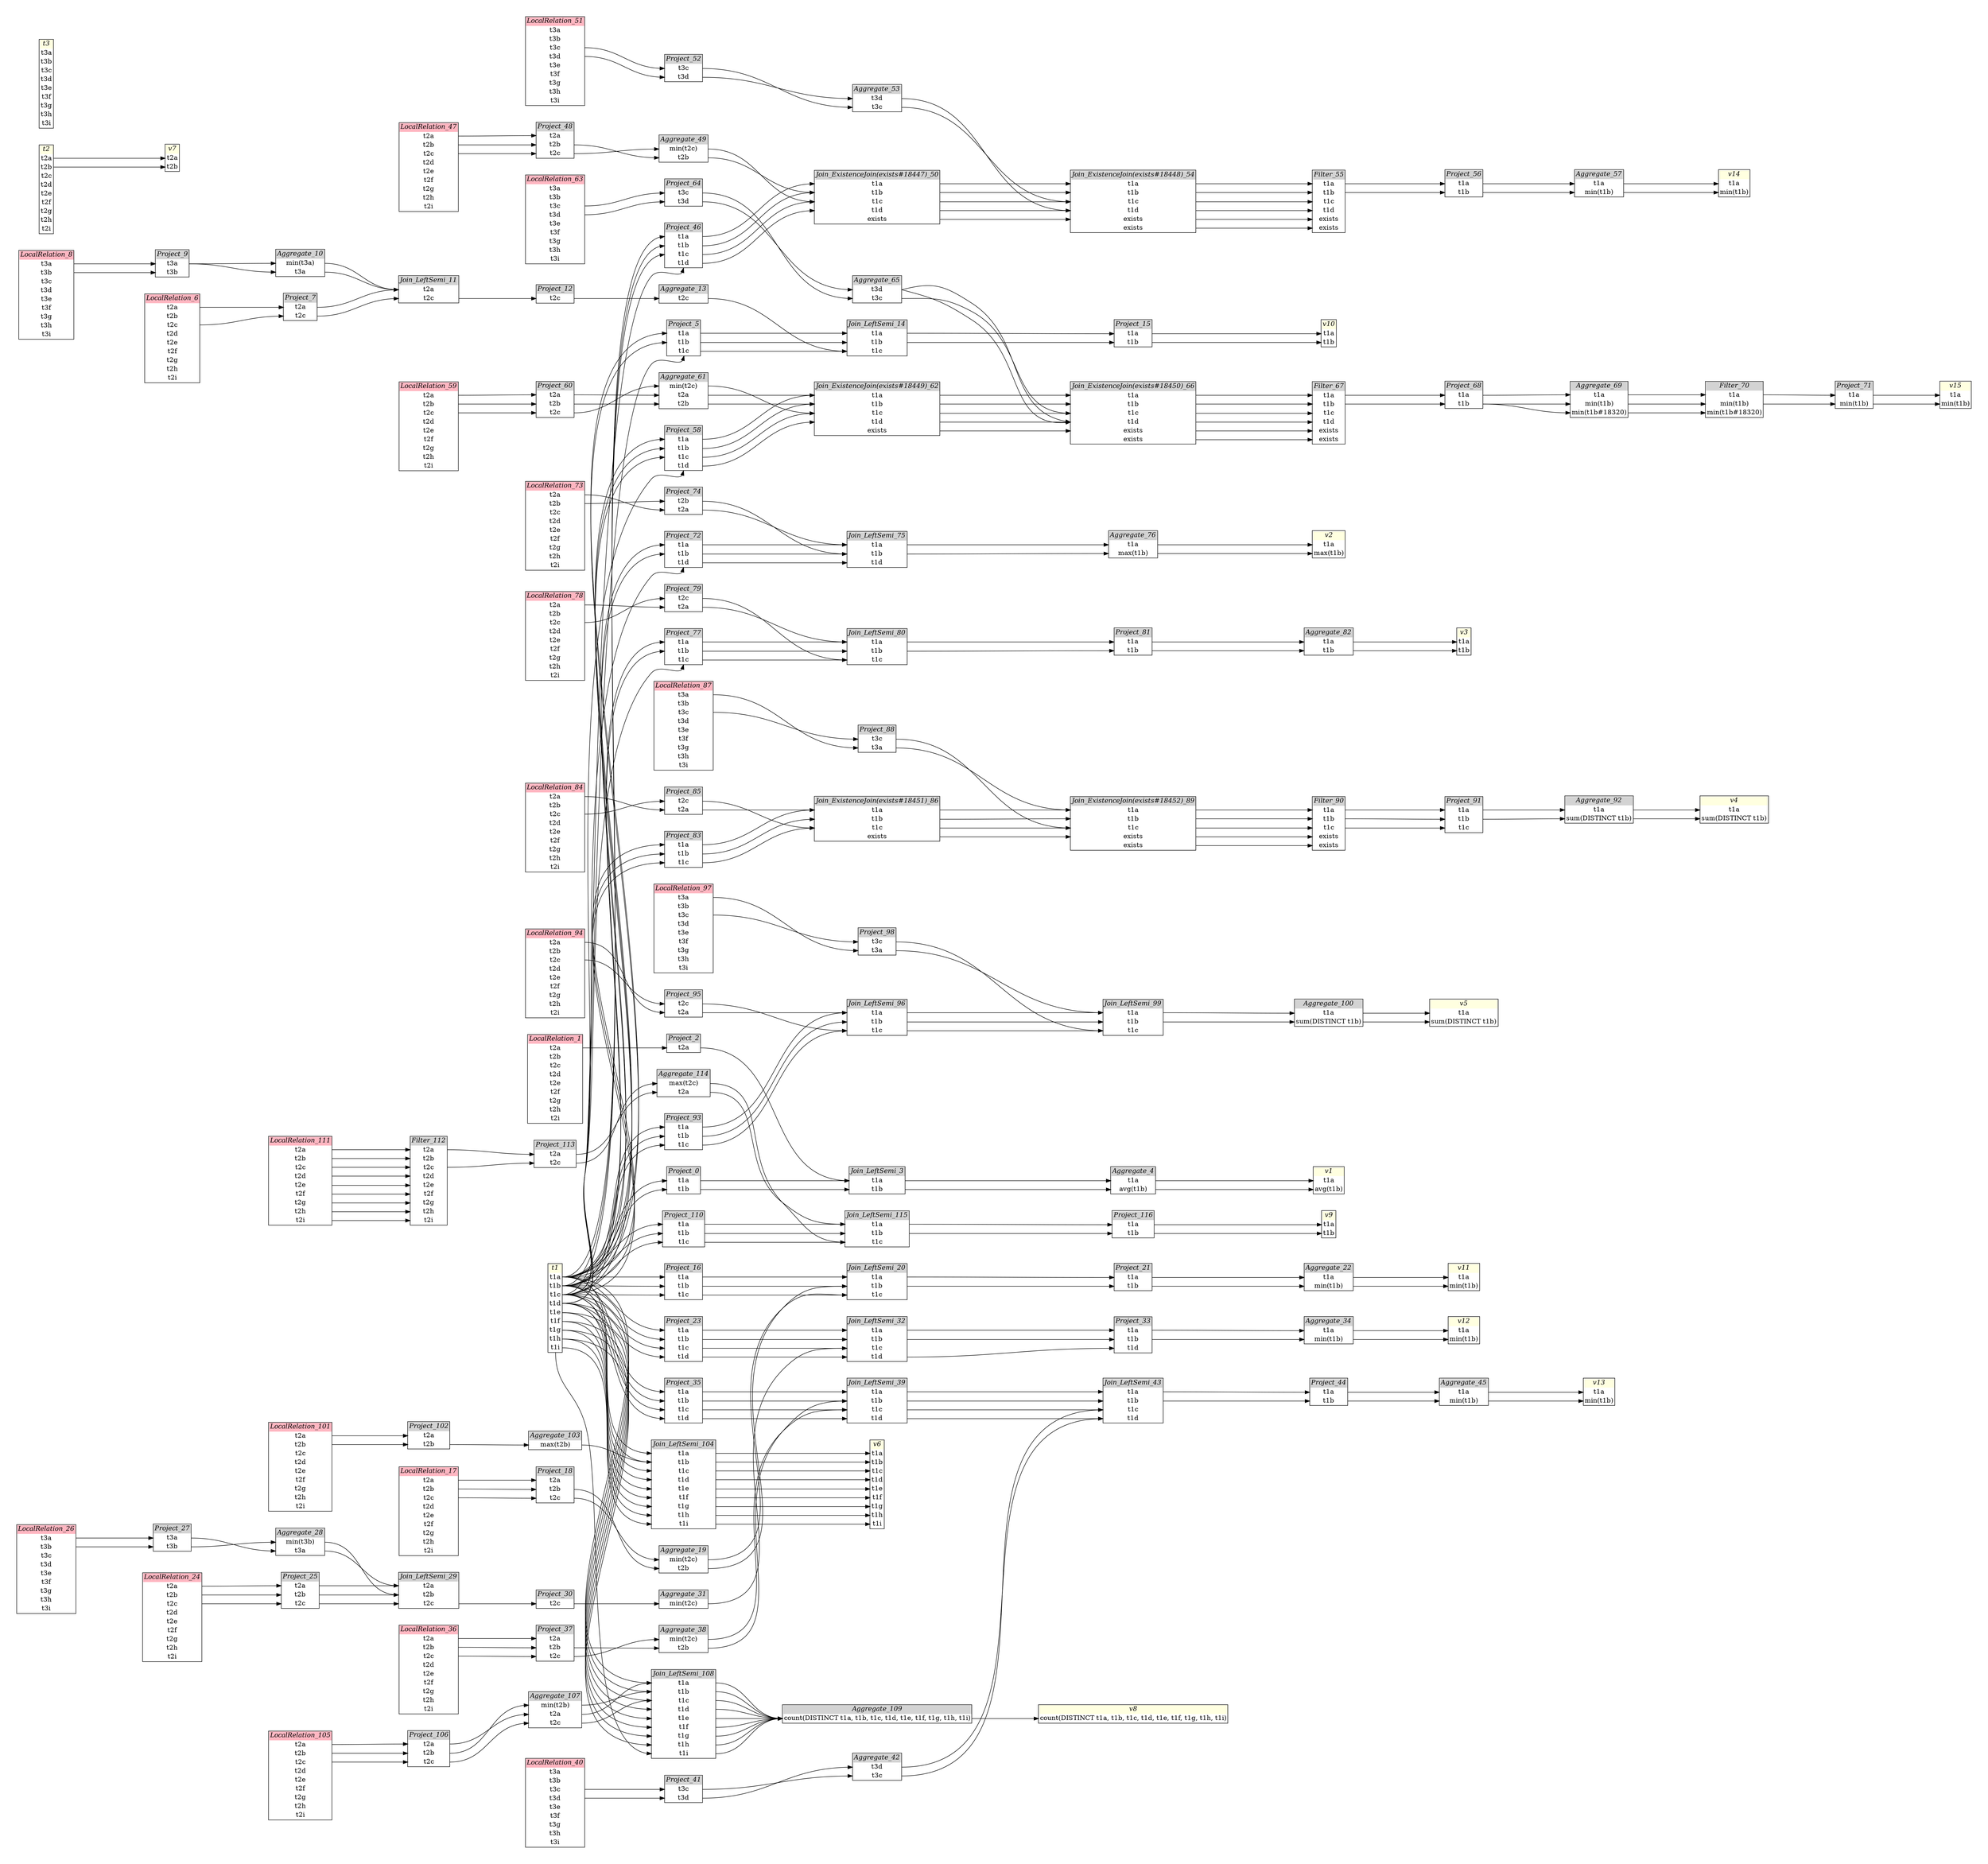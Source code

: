 // Automatically generated by SQLFlowTestSuite


digraph {
  graph [pad="0.5", nodesep="0.5", ranksep="2", fontname="Helvetica"];
  node [shape=plain]
  rankdir=LR;

  
"Aggregate_10" [label=<
<table border="1" cellborder="0" cellspacing="0">
  <tr><td bgcolor="lightgray" port="nodeName"><i>Aggregate_10</i></td></tr>
  <tr><td port="0">min(t3a)</td></tr>
<tr><td port="1">t3a</td></tr>
</table>>];
     

"Aggregate_100" [label=<
<table border="1" cellborder="0" cellspacing="0">
  <tr><td bgcolor="lightgray" port="nodeName"><i>Aggregate_100</i></td></tr>
  <tr><td port="0">t1a</td></tr>
<tr><td port="1">sum(DISTINCT t1b)</td></tr>
</table>>];
     

"Aggregate_103" [label=<
<table border="1" cellborder="0" cellspacing="0">
  <tr><td bgcolor="lightgray" port="nodeName"><i>Aggregate_103</i></td></tr>
  <tr><td port="0">max(t2b)</td></tr>
</table>>];
     

"Aggregate_107" [label=<
<table border="1" cellborder="0" cellspacing="0">
  <tr><td bgcolor="lightgray" port="nodeName"><i>Aggregate_107</i></td></tr>
  <tr><td port="0">min(t2b)</td></tr>
<tr><td port="1">t2a</td></tr>
<tr><td port="2">t2c</td></tr>
</table>>];
     

"Aggregate_109" [label=<
<table border="1" cellborder="0" cellspacing="0">
  <tr><td bgcolor="lightgray" port="nodeName"><i>Aggregate_109</i></td></tr>
  <tr><td port="0">count(DISTINCT t1a, t1b, t1c, t1d, t1e, t1f, t1g, t1h, t1i)</td></tr>
</table>>];
     

"Aggregate_114" [label=<
<table border="1" cellborder="0" cellspacing="0">
  <tr><td bgcolor="lightgray" port="nodeName"><i>Aggregate_114</i></td></tr>
  <tr><td port="0">max(t2c)</td></tr>
<tr><td port="1">t2a</td></tr>
</table>>];
     

"Aggregate_13" [label=<
<table border="1" cellborder="0" cellspacing="0">
  <tr><td bgcolor="lightgray" port="nodeName"><i>Aggregate_13</i></td></tr>
  <tr><td port="0">t2c</td></tr>
</table>>];
     

"Aggregate_19" [label=<
<table border="1" cellborder="0" cellspacing="0">
  <tr><td bgcolor="lightgray" port="nodeName"><i>Aggregate_19</i></td></tr>
  <tr><td port="0">min(t2c)</td></tr>
<tr><td port="1">t2b</td></tr>
</table>>];
     

"Aggregate_22" [label=<
<table border="1" cellborder="0" cellspacing="0">
  <tr><td bgcolor="lightgray" port="nodeName"><i>Aggregate_22</i></td></tr>
  <tr><td port="0">t1a</td></tr>
<tr><td port="1">min(t1b)</td></tr>
</table>>];
     

"Aggregate_28" [label=<
<table border="1" cellborder="0" cellspacing="0">
  <tr><td bgcolor="lightgray" port="nodeName"><i>Aggregate_28</i></td></tr>
  <tr><td port="0">min(t3b)</td></tr>
<tr><td port="1">t3a</td></tr>
</table>>];
     

"Aggregate_31" [label=<
<table border="1" cellborder="0" cellspacing="0">
  <tr><td bgcolor="lightgray" port="nodeName"><i>Aggregate_31</i></td></tr>
  <tr><td port="0">min(t2c)</td></tr>
</table>>];
     

"Aggregate_34" [label=<
<table border="1" cellborder="0" cellspacing="0">
  <tr><td bgcolor="lightgray" port="nodeName"><i>Aggregate_34</i></td></tr>
  <tr><td port="0">t1a</td></tr>
<tr><td port="1">min(t1b)</td></tr>
</table>>];
     

"Aggregate_38" [label=<
<table border="1" cellborder="0" cellspacing="0">
  <tr><td bgcolor="lightgray" port="nodeName"><i>Aggregate_38</i></td></tr>
  <tr><td port="0">min(t2c)</td></tr>
<tr><td port="1">t2b</td></tr>
</table>>];
     

"Aggregate_4" [label=<
<table border="1" cellborder="0" cellspacing="0">
  <tr><td bgcolor="lightgray" port="nodeName"><i>Aggregate_4</i></td></tr>
  <tr><td port="0">t1a</td></tr>
<tr><td port="1">avg(t1b)</td></tr>
</table>>];
     

"Aggregate_42" [label=<
<table border="1" cellborder="0" cellspacing="0">
  <tr><td bgcolor="lightgray" port="nodeName"><i>Aggregate_42</i></td></tr>
  <tr><td port="0">t3d</td></tr>
<tr><td port="1">t3c</td></tr>
</table>>];
     

"Aggregate_45" [label=<
<table border="1" cellborder="0" cellspacing="0">
  <tr><td bgcolor="lightgray" port="nodeName"><i>Aggregate_45</i></td></tr>
  <tr><td port="0">t1a</td></tr>
<tr><td port="1">min(t1b)</td></tr>
</table>>];
     

"Aggregate_49" [label=<
<table border="1" cellborder="0" cellspacing="0">
  <tr><td bgcolor="lightgray" port="nodeName"><i>Aggregate_49</i></td></tr>
  <tr><td port="0">min(t2c)</td></tr>
<tr><td port="1">t2b</td></tr>
</table>>];
     

"Aggregate_53" [label=<
<table border="1" cellborder="0" cellspacing="0">
  <tr><td bgcolor="lightgray" port="nodeName"><i>Aggregate_53</i></td></tr>
  <tr><td port="0">t3d</td></tr>
<tr><td port="1">t3c</td></tr>
</table>>];
     

"Aggregate_57" [label=<
<table border="1" cellborder="0" cellspacing="0">
  <tr><td bgcolor="lightgray" port="nodeName"><i>Aggregate_57</i></td></tr>
  <tr><td port="0">t1a</td></tr>
<tr><td port="1">min(t1b)</td></tr>
</table>>];
     

"Aggregate_61" [label=<
<table border="1" cellborder="0" cellspacing="0">
  <tr><td bgcolor="lightgray" port="nodeName"><i>Aggregate_61</i></td></tr>
  <tr><td port="0">min(t2c)</td></tr>
<tr><td port="1">t2a</td></tr>
<tr><td port="2">t2b</td></tr>
</table>>];
     

"Aggregate_65" [label=<
<table border="1" cellborder="0" cellspacing="0">
  <tr><td bgcolor="lightgray" port="nodeName"><i>Aggregate_65</i></td></tr>
  <tr><td port="0">t3d</td></tr>
<tr><td port="1">t3c</td></tr>
</table>>];
     

"Aggregate_69" [label=<
<table border="1" cellborder="0" cellspacing="0">
  <tr><td bgcolor="lightgray" port="nodeName"><i>Aggregate_69</i></td></tr>
  <tr><td port="0">t1a</td></tr>
<tr><td port="1">min(t1b)</td></tr>
<tr><td port="2">min(t1b#18320)</td></tr>
</table>>];
     

"Aggregate_76" [label=<
<table border="1" cellborder="0" cellspacing="0">
  <tr><td bgcolor="lightgray" port="nodeName"><i>Aggregate_76</i></td></tr>
  <tr><td port="0">t1a</td></tr>
<tr><td port="1">max(t1b)</td></tr>
</table>>];
     

"Aggregate_82" [label=<
<table border="1" cellborder="0" cellspacing="0">
  <tr><td bgcolor="lightgray" port="nodeName"><i>Aggregate_82</i></td></tr>
  <tr><td port="0">t1a</td></tr>
<tr><td port="1">t1b</td></tr>
</table>>];
     

"Aggregate_92" [label=<
<table border="1" cellborder="0" cellspacing="0">
  <tr><td bgcolor="lightgray" port="nodeName"><i>Aggregate_92</i></td></tr>
  <tr><td port="0">t1a</td></tr>
<tr><td port="1">sum(DISTINCT t1b)</td></tr>
</table>>];
     

"Filter_112" [label=<
<table border="1" cellborder="0" cellspacing="0">
  <tr><td bgcolor="lightgray" port="nodeName"><i>Filter_112</i></td></tr>
  <tr><td port="0">t2a</td></tr>
<tr><td port="1">t2b</td></tr>
<tr><td port="2">t2c</td></tr>
<tr><td port="3">t2d</td></tr>
<tr><td port="4">t2e</td></tr>
<tr><td port="5">t2f</td></tr>
<tr><td port="6">t2g</td></tr>
<tr><td port="7">t2h</td></tr>
<tr><td port="8">t2i</td></tr>
</table>>];
     

"Filter_55" [label=<
<table border="1" cellborder="0" cellspacing="0">
  <tr><td bgcolor="lightgray" port="nodeName"><i>Filter_55</i></td></tr>
  <tr><td port="0">t1a</td></tr>
<tr><td port="1">t1b</td></tr>
<tr><td port="2">t1c</td></tr>
<tr><td port="3">t1d</td></tr>
<tr><td port="4">exists</td></tr>
<tr><td port="5">exists</td></tr>
</table>>];
     

"Filter_67" [label=<
<table border="1" cellborder="0" cellspacing="0">
  <tr><td bgcolor="lightgray" port="nodeName"><i>Filter_67</i></td></tr>
  <tr><td port="0">t1a</td></tr>
<tr><td port="1">t1b</td></tr>
<tr><td port="2">t1c</td></tr>
<tr><td port="3">t1d</td></tr>
<tr><td port="4">exists</td></tr>
<tr><td port="5">exists</td></tr>
</table>>];
     

"Filter_70" [label=<
<table border="1" cellborder="0" cellspacing="0">
  <tr><td bgcolor="lightgray" port="nodeName"><i>Filter_70</i></td></tr>
  <tr><td port="0">t1a</td></tr>
<tr><td port="1">min(t1b)</td></tr>
<tr><td port="2">min(t1b#18320)</td></tr>
</table>>];
     

"Filter_90" [label=<
<table border="1" cellborder="0" cellspacing="0">
  <tr><td bgcolor="lightgray" port="nodeName"><i>Filter_90</i></td></tr>
  <tr><td port="0">t1a</td></tr>
<tr><td port="1">t1b</td></tr>
<tr><td port="2">t1c</td></tr>
<tr><td port="3">exists</td></tr>
<tr><td port="4">exists</td></tr>
</table>>];
     

"Join_ExistenceJoin(exists#18447)_50" [label=<
<table border="1" cellborder="0" cellspacing="0">
  <tr><td bgcolor="lightgray" port="nodeName"><i>Join_ExistenceJoin(exists#18447)_50</i></td></tr>
  <tr><td port="0">t1a</td></tr>
<tr><td port="1">t1b</td></tr>
<tr><td port="2">t1c</td></tr>
<tr><td port="3">t1d</td></tr>
<tr><td port="4">exists</td></tr>
</table>>];
     

"Join_ExistenceJoin(exists#18448)_54" [label=<
<table border="1" cellborder="0" cellspacing="0">
  <tr><td bgcolor="lightgray" port="nodeName"><i>Join_ExistenceJoin(exists#18448)_54</i></td></tr>
  <tr><td port="0">t1a</td></tr>
<tr><td port="1">t1b</td></tr>
<tr><td port="2">t1c</td></tr>
<tr><td port="3">t1d</td></tr>
<tr><td port="4">exists</td></tr>
<tr><td port="5">exists</td></tr>
</table>>];
     

"Join_ExistenceJoin(exists#18449)_62" [label=<
<table border="1" cellborder="0" cellspacing="0">
  <tr><td bgcolor="lightgray" port="nodeName"><i>Join_ExistenceJoin(exists#18449)_62</i></td></tr>
  <tr><td port="0">t1a</td></tr>
<tr><td port="1">t1b</td></tr>
<tr><td port="2">t1c</td></tr>
<tr><td port="3">t1d</td></tr>
<tr><td port="4">exists</td></tr>
</table>>];
     

"Join_ExistenceJoin(exists#18450)_66" [label=<
<table border="1" cellborder="0" cellspacing="0">
  <tr><td bgcolor="lightgray" port="nodeName"><i>Join_ExistenceJoin(exists#18450)_66</i></td></tr>
  <tr><td port="0">t1a</td></tr>
<tr><td port="1">t1b</td></tr>
<tr><td port="2">t1c</td></tr>
<tr><td port="3">t1d</td></tr>
<tr><td port="4">exists</td></tr>
<tr><td port="5">exists</td></tr>
</table>>];
     

"Join_ExistenceJoin(exists#18451)_86" [label=<
<table border="1" cellborder="0" cellspacing="0">
  <tr><td bgcolor="lightgray" port="nodeName"><i>Join_ExistenceJoin(exists#18451)_86</i></td></tr>
  <tr><td port="0">t1a</td></tr>
<tr><td port="1">t1b</td></tr>
<tr><td port="2">t1c</td></tr>
<tr><td port="3">exists</td></tr>
</table>>];
     

"Join_ExistenceJoin(exists#18452)_89" [label=<
<table border="1" cellborder="0" cellspacing="0">
  <tr><td bgcolor="lightgray" port="nodeName"><i>Join_ExistenceJoin(exists#18452)_89</i></td></tr>
  <tr><td port="0">t1a</td></tr>
<tr><td port="1">t1b</td></tr>
<tr><td port="2">t1c</td></tr>
<tr><td port="3">exists</td></tr>
<tr><td port="4">exists</td></tr>
</table>>];
     

"Join_LeftSemi_104" [label=<
<table border="1" cellborder="0" cellspacing="0">
  <tr><td bgcolor="lightgray" port="nodeName"><i>Join_LeftSemi_104</i></td></tr>
  <tr><td port="0">t1a</td></tr>
<tr><td port="1">t1b</td></tr>
<tr><td port="2">t1c</td></tr>
<tr><td port="3">t1d</td></tr>
<tr><td port="4">t1e</td></tr>
<tr><td port="5">t1f</td></tr>
<tr><td port="6">t1g</td></tr>
<tr><td port="7">t1h</td></tr>
<tr><td port="8">t1i</td></tr>
</table>>];
     

"Join_LeftSemi_108" [label=<
<table border="1" cellborder="0" cellspacing="0">
  <tr><td bgcolor="lightgray" port="nodeName"><i>Join_LeftSemi_108</i></td></tr>
  <tr><td port="0">t1a</td></tr>
<tr><td port="1">t1b</td></tr>
<tr><td port="2">t1c</td></tr>
<tr><td port="3">t1d</td></tr>
<tr><td port="4">t1e</td></tr>
<tr><td port="5">t1f</td></tr>
<tr><td port="6">t1g</td></tr>
<tr><td port="7">t1h</td></tr>
<tr><td port="8">t1i</td></tr>
</table>>];
     

"Join_LeftSemi_11" [label=<
<table border="1" cellborder="0" cellspacing="0">
  <tr><td bgcolor="lightgray" port="nodeName"><i>Join_LeftSemi_11</i></td></tr>
  <tr><td port="0">t2a</td></tr>
<tr><td port="1">t2c</td></tr>
</table>>];
     

"Join_LeftSemi_115" [label=<
<table border="1" cellborder="0" cellspacing="0">
  <tr><td bgcolor="lightgray" port="nodeName"><i>Join_LeftSemi_115</i></td></tr>
  <tr><td port="0">t1a</td></tr>
<tr><td port="1">t1b</td></tr>
<tr><td port="2">t1c</td></tr>
</table>>];
     

"Join_LeftSemi_14" [label=<
<table border="1" cellborder="0" cellspacing="0">
  <tr><td bgcolor="lightgray" port="nodeName"><i>Join_LeftSemi_14</i></td></tr>
  <tr><td port="0">t1a</td></tr>
<tr><td port="1">t1b</td></tr>
<tr><td port="2">t1c</td></tr>
</table>>];
     

"Join_LeftSemi_20" [label=<
<table border="1" cellborder="0" cellspacing="0">
  <tr><td bgcolor="lightgray" port="nodeName"><i>Join_LeftSemi_20</i></td></tr>
  <tr><td port="0">t1a</td></tr>
<tr><td port="1">t1b</td></tr>
<tr><td port="2">t1c</td></tr>
</table>>];
     

"Join_LeftSemi_29" [label=<
<table border="1" cellborder="0" cellspacing="0">
  <tr><td bgcolor="lightgray" port="nodeName"><i>Join_LeftSemi_29</i></td></tr>
  <tr><td port="0">t2a</td></tr>
<tr><td port="1">t2b</td></tr>
<tr><td port="2">t2c</td></tr>
</table>>];
     

"Join_LeftSemi_3" [label=<
<table border="1" cellborder="0" cellspacing="0">
  <tr><td bgcolor="lightgray" port="nodeName"><i>Join_LeftSemi_3</i></td></tr>
  <tr><td port="0">t1a</td></tr>
<tr><td port="1">t1b</td></tr>
</table>>];
     

"Join_LeftSemi_32" [label=<
<table border="1" cellborder="0" cellspacing="0">
  <tr><td bgcolor="lightgray" port="nodeName"><i>Join_LeftSemi_32</i></td></tr>
  <tr><td port="0">t1a</td></tr>
<tr><td port="1">t1b</td></tr>
<tr><td port="2">t1c</td></tr>
<tr><td port="3">t1d</td></tr>
</table>>];
     

"Join_LeftSemi_39" [label=<
<table border="1" cellborder="0" cellspacing="0">
  <tr><td bgcolor="lightgray" port="nodeName"><i>Join_LeftSemi_39</i></td></tr>
  <tr><td port="0">t1a</td></tr>
<tr><td port="1">t1b</td></tr>
<tr><td port="2">t1c</td></tr>
<tr><td port="3">t1d</td></tr>
</table>>];
     

"Join_LeftSemi_43" [label=<
<table border="1" cellborder="0" cellspacing="0">
  <tr><td bgcolor="lightgray" port="nodeName"><i>Join_LeftSemi_43</i></td></tr>
  <tr><td port="0">t1a</td></tr>
<tr><td port="1">t1b</td></tr>
<tr><td port="2">t1c</td></tr>
<tr><td port="3">t1d</td></tr>
</table>>];
     

"Join_LeftSemi_75" [label=<
<table border="1" cellborder="0" cellspacing="0">
  <tr><td bgcolor="lightgray" port="nodeName"><i>Join_LeftSemi_75</i></td></tr>
  <tr><td port="0">t1a</td></tr>
<tr><td port="1">t1b</td></tr>
<tr><td port="2">t1d</td></tr>
</table>>];
     

"Join_LeftSemi_80" [label=<
<table border="1" cellborder="0" cellspacing="0">
  <tr><td bgcolor="lightgray" port="nodeName"><i>Join_LeftSemi_80</i></td></tr>
  <tr><td port="0">t1a</td></tr>
<tr><td port="1">t1b</td></tr>
<tr><td port="2">t1c</td></tr>
</table>>];
     

"Join_LeftSemi_96" [label=<
<table border="1" cellborder="0" cellspacing="0">
  <tr><td bgcolor="lightgray" port="nodeName"><i>Join_LeftSemi_96</i></td></tr>
  <tr><td port="0">t1a</td></tr>
<tr><td port="1">t1b</td></tr>
<tr><td port="2">t1c</td></tr>
</table>>];
     

"Join_LeftSemi_99" [label=<
<table border="1" cellborder="0" cellspacing="0">
  <tr><td bgcolor="lightgray" port="nodeName"><i>Join_LeftSemi_99</i></td></tr>
  <tr><td port="0">t1a</td></tr>
<tr><td port="1">t1b</td></tr>
<tr><td port="2">t1c</td></tr>
</table>>];
     

"LocalRelation_1" [label=<
<table border="1" cellborder="0" cellspacing="0">
  <tr><td bgcolor="lightpink" port="nodeName"><i>LocalRelation_1</i></td></tr>
  <tr><td port="0">t2a</td></tr>
<tr><td port="1">t2b</td></tr>
<tr><td port="2">t2c</td></tr>
<tr><td port="3">t2d</td></tr>
<tr><td port="4">t2e</td></tr>
<tr><td port="5">t2f</td></tr>
<tr><td port="6">t2g</td></tr>
<tr><td port="7">t2h</td></tr>
<tr><td port="8">t2i</td></tr>
</table>>];
     

"LocalRelation_101" [label=<
<table border="1" cellborder="0" cellspacing="0">
  <tr><td bgcolor="lightpink" port="nodeName"><i>LocalRelation_101</i></td></tr>
  <tr><td port="0">t2a</td></tr>
<tr><td port="1">t2b</td></tr>
<tr><td port="2">t2c</td></tr>
<tr><td port="3">t2d</td></tr>
<tr><td port="4">t2e</td></tr>
<tr><td port="5">t2f</td></tr>
<tr><td port="6">t2g</td></tr>
<tr><td port="7">t2h</td></tr>
<tr><td port="8">t2i</td></tr>
</table>>];
     

"LocalRelation_105" [label=<
<table border="1" cellborder="0" cellspacing="0">
  <tr><td bgcolor="lightpink" port="nodeName"><i>LocalRelation_105</i></td></tr>
  <tr><td port="0">t2a</td></tr>
<tr><td port="1">t2b</td></tr>
<tr><td port="2">t2c</td></tr>
<tr><td port="3">t2d</td></tr>
<tr><td port="4">t2e</td></tr>
<tr><td port="5">t2f</td></tr>
<tr><td port="6">t2g</td></tr>
<tr><td port="7">t2h</td></tr>
<tr><td port="8">t2i</td></tr>
</table>>];
     

"LocalRelation_111" [label=<
<table border="1" cellborder="0" cellspacing="0">
  <tr><td bgcolor="lightpink" port="nodeName"><i>LocalRelation_111</i></td></tr>
  <tr><td port="0">t2a</td></tr>
<tr><td port="1">t2b</td></tr>
<tr><td port="2">t2c</td></tr>
<tr><td port="3">t2d</td></tr>
<tr><td port="4">t2e</td></tr>
<tr><td port="5">t2f</td></tr>
<tr><td port="6">t2g</td></tr>
<tr><td port="7">t2h</td></tr>
<tr><td port="8">t2i</td></tr>
</table>>];
     

"LocalRelation_17" [label=<
<table border="1" cellborder="0" cellspacing="0">
  <tr><td bgcolor="lightpink" port="nodeName"><i>LocalRelation_17</i></td></tr>
  <tr><td port="0">t2a</td></tr>
<tr><td port="1">t2b</td></tr>
<tr><td port="2">t2c</td></tr>
<tr><td port="3">t2d</td></tr>
<tr><td port="4">t2e</td></tr>
<tr><td port="5">t2f</td></tr>
<tr><td port="6">t2g</td></tr>
<tr><td port="7">t2h</td></tr>
<tr><td port="8">t2i</td></tr>
</table>>];
     

"LocalRelation_24" [label=<
<table border="1" cellborder="0" cellspacing="0">
  <tr><td bgcolor="lightpink" port="nodeName"><i>LocalRelation_24</i></td></tr>
  <tr><td port="0">t2a</td></tr>
<tr><td port="1">t2b</td></tr>
<tr><td port="2">t2c</td></tr>
<tr><td port="3">t2d</td></tr>
<tr><td port="4">t2e</td></tr>
<tr><td port="5">t2f</td></tr>
<tr><td port="6">t2g</td></tr>
<tr><td port="7">t2h</td></tr>
<tr><td port="8">t2i</td></tr>
</table>>];
     

"LocalRelation_26" [label=<
<table border="1" cellborder="0" cellspacing="0">
  <tr><td bgcolor="lightpink" port="nodeName"><i>LocalRelation_26</i></td></tr>
  <tr><td port="0">t3a</td></tr>
<tr><td port="1">t3b</td></tr>
<tr><td port="2">t3c</td></tr>
<tr><td port="3">t3d</td></tr>
<tr><td port="4">t3e</td></tr>
<tr><td port="5">t3f</td></tr>
<tr><td port="6">t3g</td></tr>
<tr><td port="7">t3h</td></tr>
<tr><td port="8">t3i</td></tr>
</table>>];
     

"LocalRelation_36" [label=<
<table border="1" cellborder="0" cellspacing="0">
  <tr><td bgcolor="lightpink" port="nodeName"><i>LocalRelation_36</i></td></tr>
  <tr><td port="0">t2a</td></tr>
<tr><td port="1">t2b</td></tr>
<tr><td port="2">t2c</td></tr>
<tr><td port="3">t2d</td></tr>
<tr><td port="4">t2e</td></tr>
<tr><td port="5">t2f</td></tr>
<tr><td port="6">t2g</td></tr>
<tr><td port="7">t2h</td></tr>
<tr><td port="8">t2i</td></tr>
</table>>];
     

"LocalRelation_40" [label=<
<table border="1" cellborder="0" cellspacing="0">
  <tr><td bgcolor="lightpink" port="nodeName"><i>LocalRelation_40</i></td></tr>
  <tr><td port="0">t3a</td></tr>
<tr><td port="1">t3b</td></tr>
<tr><td port="2">t3c</td></tr>
<tr><td port="3">t3d</td></tr>
<tr><td port="4">t3e</td></tr>
<tr><td port="5">t3f</td></tr>
<tr><td port="6">t3g</td></tr>
<tr><td port="7">t3h</td></tr>
<tr><td port="8">t3i</td></tr>
</table>>];
     

"LocalRelation_47" [label=<
<table border="1" cellborder="0" cellspacing="0">
  <tr><td bgcolor="lightpink" port="nodeName"><i>LocalRelation_47</i></td></tr>
  <tr><td port="0">t2a</td></tr>
<tr><td port="1">t2b</td></tr>
<tr><td port="2">t2c</td></tr>
<tr><td port="3">t2d</td></tr>
<tr><td port="4">t2e</td></tr>
<tr><td port="5">t2f</td></tr>
<tr><td port="6">t2g</td></tr>
<tr><td port="7">t2h</td></tr>
<tr><td port="8">t2i</td></tr>
</table>>];
     

"LocalRelation_51" [label=<
<table border="1" cellborder="0" cellspacing="0">
  <tr><td bgcolor="lightpink" port="nodeName"><i>LocalRelation_51</i></td></tr>
  <tr><td port="0">t3a</td></tr>
<tr><td port="1">t3b</td></tr>
<tr><td port="2">t3c</td></tr>
<tr><td port="3">t3d</td></tr>
<tr><td port="4">t3e</td></tr>
<tr><td port="5">t3f</td></tr>
<tr><td port="6">t3g</td></tr>
<tr><td port="7">t3h</td></tr>
<tr><td port="8">t3i</td></tr>
</table>>];
     

"LocalRelation_59" [label=<
<table border="1" cellborder="0" cellspacing="0">
  <tr><td bgcolor="lightpink" port="nodeName"><i>LocalRelation_59</i></td></tr>
  <tr><td port="0">t2a</td></tr>
<tr><td port="1">t2b</td></tr>
<tr><td port="2">t2c</td></tr>
<tr><td port="3">t2d</td></tr>
<tr><td port="4">t2e</td></tr>
<tr><td port="5">t2f</td></tr>
<tr><td port="6">t2g</td></tr>
<tr><td port="7">t2h</td></tr>
<tr><td port="8">t2i</td></tr>
</table>>];
     

"LocalRelation_6" [label=<
<table border="1" cellborder="0" cellspacing="0">
  <tr><td bgcolor="lightpink" port="nodeName"><i>LocalRelation_6</i></td></tr>
  <tr><td port="0">t2a</td></tr>
<tr><td port="1">t2b</td></tr>
<tr><td port="2">t2c</td></tr>
<tr><td port="3">t2d</td></tr>
<tr><td port="4">t2e</td></tr>
<tr><td port="5">t2f</td></tr>
<tr><td port="6">t2g</td></tr>
<tr><td port="7">t2h</td></tr>
<tr><td port="8">t2i</td></tr>
</table>>];
     

"LocalRelation_63" [label=<
<table border="1" cellborder="0" cellspacing="0">
  <tr><td bgcolor="lightpink" port="nodeName"><i>LocalRelation_63</i></td></tr>
  <tr><td port="0">t3a</td></tr>
<tr><td port="1">t3b</td></tr>
<tr><td port="2">t3c</td></tr>
<tr><td port="3">t3d</td></tr>
<tr><td port="4">t3e</td></tr>
<tr><td port="5">t3f</td></tr>
<tr><td port="6">t3g</td></tr>
<tr><td port="7">t3h</td></tr>
<tr><td port="8">t3i</td></tr>
</table>>];
     

"LocalRelation_73" [label=<
<table border="1" cellborder="0" cellspacing="0">
  <tr><td bgcolor="lightpink" port="nodeName"><i>LocalRelation_73</i></td></tr>
  <tr><td port="0">t2a</td></tr>
<tr><td port="1">t2b</td></tr>
<tr><td port="2">t2c</td></tr>
<tr><td port="3">t2d</td></tr>
<tr><td port="4">t2e</td></tr>
<tr><td port="5">t2f</td></tr>
<tr><td port="6">t2g</td></tr>
<tr><td port="7">t2h</td></tr>
<tr><td port="8">t2i</td></tr>
</table>>];
     

"LocalRelation_78" [label=<
<table border="1" cellborder="0" cellspacing="0">
  <tr><td bgcolor="lightpink" port="nodeName"><i>LocalRelation_78</i></td></tr>
  <tr><td port="0">t2a</td></tr>
<tr><td port="1">t2b</td></tr>
<tr><td port="2">t2c</td></tr>
<tr><td port="3">t2d</td></tr>
<tr><td port="4">t2e</td></tr>
<tr><td port="5">t2f</td></tr>
<tr><td port="6">t2g</td></tr>
<tr><td port="7">t2h</td></tr>
<tr><td port="8">t2i</td></tr>
</table>>];
     

"LocalRelation_8" [label=<
<table border="1" cellborder="0" cellspacing="0">
  <tr><td bgcolor="lightpink" port="nodeName"><i>LocalRelation_8</i></td></tr>
  <tr><td port="0">t3a</td></tr>
<tr><td port="1">t3b</td></tr>
<tr><td port="2">t3c</td></tr>
<tr><td port="3">t3d</td></tr>
<tr><td port="4">t3e</td></tr>
<tr><td port="5">t3f</td></tr>
<tr><td port="6">t3g</td></tr>
<tr><td port="7">t3h</td></tr>
<tr><td port="8">t3i</td></tr>
</table>>];
     

"LocalRelation_84" [label=<
<table border="1" cellborder="0" cellspacing="0">
  <tr><td bgcolor="lightpink" port="nodeName"><i>LocalRelation_84</i></td></tr>
  <tr><td port="0">t2a</td></tr>
<tr><td port="1">t2b</td></tr>
<tr><td port="2">t2c</td></tr>
<tr><td port="3">t2d</td></tr>
<tr><td port="4">t2e</td></tr>
<tr><td port="5">t2f</td></tr>
<tr><td port="6">t2g</td></tr>
<tr><td port="7">t2h</td></tr>
<tr><td port="8">t2i</td></tr>
</table>>];
     

"LocalRelation_87" [label=<
<table border="1" cellborder="0" cellspacing="0">
  <tr><td bgcolor="lightpink" port="nodeName"><i>LocalRelation_87</i></td></tr>
  <tr><td port="0">t3a</td></tr>
<tr><td port="1">t3b</td></tr>
<tr><td port="2">t3c</td></tr>
<tr><td port="3">t3d</td></tr>
<tr><td port="4">t3e</td></tr>
<tr><td port="5">t3f</td></tr>
<tr><td port="6">t3g</td></tr>
<tr><td port="7">t3h</td></tr>
<tr><td port="8">t3i</td></tr>
</table>>];
     

"LocalRelation_94" [label=<
<table border="1" cellborder="0" cellspacing="0">
  <tr><td bgcolor="lightpink" port="nodeName"><i>LocalRelation_94</i></td></tr>
  <tr><td port="0">t2a</td></tr>
<tr><td port="1">t2b</td></tr>
<tr><td port="2">t2c</td></tr>
<tr><td port="3">t2d</td></tr>
<tr><td port="4">t2e</td></tr>
<tr><td port="5">t2f</td></tr>
<tr><td port="6">t2g</td></tr>
<tr><td port="7">t2h</td></tr>
<tr><td port="8">t2i</td></tr>
</table>>];
     

"LocalRelation_97" [label=<
<table border="1" cellborder="0" cellspacing="0">
  <tr><td bgcolor="lightpink" port="nodeName"><i>LocalRelation_97</i></td></tr>
  <tr><td port="0">t3a</td></tr>
<tr><td port="1">t3b</td></tr>
<tr><td port="2">t3c</td></tr>
<tr><td port="3">t3d</td></tr>
<tr><td port="4">t3e</td></tr>
<tr><td port="5">t3f</td></tr>
<tr><td port="6">t3g</td></tr>
<tr><td port="7">t3h</td></tr>
<tr><td port="8">t3i</td></tr>
</table>>];
     

"Project_0" [label=<
<table border="1" cellborder="0" cellspacing="0">
  <tr><td bgcolor="lightgray" port="nodeName"><i>Project_0</i></td></tr>
  <tr><td port="0">t1a</td></tr>
<tr><td port="1">t1b</td></tr>
</table>>];
     

"Project_102" [label=<
<table border="1" cellborder="0" cellspacing="0">
  <tr><td bgcolor="lightgray" port="nodeName"><i>Project_102</i></td></tr>
  <tr><td port="0">t2a</td></tr>
<tr><td port="1">t2b</td></tr>
</table>>];
     

"Project_106" [label=<
<table border="1" cellborder="0" cellspacing="0">
  <tr><td bgcolor="lightgray" port="nodeName"><i>Project_106</i></td></tr>
  <tr><td port="0">t2a</td></tr>
<tr><td port="1">t2b</td></tr>
<tr><td port="2">t2c</td></tr>
</table>>];
     

"Project_110" [label=<
<table border="1" cellborder="0" cellspacing="0">
  <tr><td bgcolor="lightgray" port="nodeName"><i>Project_110</i></td></tr>
  <tr><td port="0">t1a</td></tr>
<tr><td port="1">t1b</td></tr>
<tr><td port="2">t1c</td></tr>
</table>>];
     

"Project_113" [label=<
<table border="1" cellborder="0" cellspacing="0">
  <tr><td bgcolor="lightgray" port="nodeName"><i>Project_113</i></td></tr>
  <tr><td port="0">t2a</td></tr>
<tr><td port="1">t2c</td></tr>
</table>>];
     

"Project_116" [label=<
<table border="1" cellborder="0" cellspacing="0">
  <tr><td bgcolor="lightgray" port="nodeName"><i>Project_116</i></td></tr>
  <tr><td port="0">t1a</td></tr>
<tr><td port="1">t1b</td></tr>
</table>>];
     

"Project_12" [label=<
<table border="1" cellborder="0" cellspacing="0">
  <tr><td bgcolor="lightgray" port="nodeName"><i>Project_12</i></td></tr>
  <tr><td port="0">t2c</td></tr>
</table>>];
     

"Project_15" [label=<
<table border="1" cellborder="0" cellspacing="0">
  <tr><td bgcolor="lightgray" port="nodeName"><i>Project_15</i></td></tr>
  <tr><td port="0">t1a</td></tr>
<tr><td port="1">t1b</td></tr>
</table>>];
     

"Project_16" [label=<
<table border="1" cellborder="0" cellspacing="0">
  <tr><td bgcolor="lightgray" port="nodeName"><i>Project_16</i></td></tr>
  <tr><td port="0">t1a</td></tr>
<tr><td port="1">t1b</td></tr>
<tr><td port="2">t1c</td></tr>
</table>>];
     

"Project_18" [label=<
<table border="1" cellborder="0" cellspacing="0">
  <tr><td bgcolor="lightgray" port="nodeName"><i>Project_18</i></td></tr>
  <tr><td port="0">t2a</td></tr>
<tr><td port="1">t2b</td></tr>
<tr><td port="2">t2c</td></tr>
</table>>];
     

"Project_2" [label=<
<table border="1" cellborder="0" cellspacing="0">
  <tr><td bgcolor="lightgray" port="nodeName"><i>Project_2</i></td></tr>
  <tr><td port="0">t2a</td></tr>
</table>>];
     

"Project_21" [label=<
<table border="1" cellborder="0" cellspacing="0">
  <tr><td bgcolor="lightgray" port="nodeName"><i>Project_21</i></td></tr>
  <tr><td port="0">t1a</td></tr>
<tr><td port="1">t1b</td></tr>
</table>>];
     

"Project_23" [label=<
<table border="1" cellborder="0" cellspacing="0">
  <tr><td bgcolor="lightgray" port="nodeName"><i>Project_23</i></td></tr>
  <tr><td port="0">t1a</td></tr>
<tr><td port="1">t1b</td></tr>
<tr><td port="2">t1c</td></tr>
<tr><td port="3">t1d</td></tr>
</table>>];
     

"Project_25" [label=<
<table border="1" cellborder="0" cellspacing="0">
  <tr><td bgcolor="lightgray" port="nodeName"><i>Project_25</i></td></tr>
  <tr><td port="0">t2a</td></tr>
<tr><td port="1">t2b</td></tr>
<tr><td port="2">t2c</td></tr>
</table>>];
     

"Project_27" [label=<
<table border="1" cellborder="0" cellspacing="0">
  <tr><td bgcolor="lightgray" port="nodeName"><i>Project_27</i></td></tr>
  <tr><td port="0">t3a</td></tr>
<tr><td port="1">t3b</td></tr>
</table>>];
     

"Project_30" [label=<
<table border="1" cellborder="0" cellspacing="0">
  <tr><td bgcolor="lightgray" port="nodeName"><i>Project_30</i></td></tr>
  <tr><td port="0">t2c</td></tr>
</table>>];
     

"Project_33" [label=<
<table border="1" cellborder="0" cellspacing="0">
  <tr><td bgcolor="lightgray" port="nodeName"><i>Project_33</i></td></tr>
  <tr><td port="0">t1a</td></tr>
<tr><td port="1">t1b</td></tr>
<tr><td port="2">t1d</td></tr>
</table>>];
     

"Project_35" [label=<
<table border="1" cellborder="0" cellspacing="0">
  <tr><td bgcolor="lightgray" port="nodeName"><i>Project_35</i></td></tr>
  <tr><td port="0">t1a</td></tr>
<tr><td port="1">t1b</td></tr>
<tr><td port="2">t1c</td></tr>
<tr><td port="3">t1d</td></tr>
</table>>];
     

"Project_37" [label=<
<table border="1" cellborder="0" cellspacing="0">
  <tr><td bgcolor="lightgray" port="nodeName"><i>Project_37</i></td></tr>
  <tr><td port="0">t2a</td></tr>
<tr><td port="1">t2b</td></tr>
<tr><td port="2">t2c</td></tr>
</table>>];
     

"Project_41" [label=<
<table border="1" cellborder="0" cellspacing="0">
  <tr><td bgcolor="lightgray" port="nodeName"><i>Project_41</i></td></tr>
  <tr><td port="0">t3c</td></tr>
<tr><td port="1">t3d</td></tr>
</table>>];
     

"Project_44" [label=<
<table border="1" cellborder="0" cellspacing="0">
  <tr><td bgcolor="lightgray" port="nodeName"><i>Project_44</i></td></tr>
  <tr><td port="0">t1a</td></tr>
<tr><td port="1">t1b</td></tr>
</table>>];
     

"Project_46" [label=<
<table border="1" cellborder="0" cellspacing="0">
  <tr><td bgcolor="lightgray" port="nodeName"><i>Project_46</i></td></tr>
  <tr><td port="0">t1a</td></tr>
<tr><td port="1">t1b</td></tr>
<tr><td port="2">t1c</td></tr>
<tr><td port="3">t1d</td></tr>
</table>>];
     

"Project_48" [label=<
<table border="1" cellborder="0" cellspacing="0">
  <tr><td bgcolor="lightgray" port="nodeName"><i>Project_48</i></td></tr>
  <tr><td port="0">t2a</td></tr>
<tr><td port="1">t2b</td></tr>
<tr><td port="2">t2c</td></tr>
</table>>];
     

"Project_5" [label=<
<table border="1" cellborder="0" cellspacing="0">
  <tr><td bgcolor="lightgray" port="nodeName"><i>Project_5</i></td></tr>
  <tr><td port="0">t1a</td></tr>
<tr><td port="1">t1b</td></tr>
<tr><td port="2">t1c</td></tr>
</table>>];
     

"Project_52" [label=<
<table border="1" cellborder="0" cellspacing="0">
  <tr><td bgcolor="lightgray" port="nodeName"><i>Project_52</i></td></tr>
  <tr><td port="0">t3c</td></tr>
<tr><td port="1">t3d</td></tr>
</table>>];
     

"Project_56" [label=<
<table border="1" cellborder="0" cellspacing="0">
  <tr><td bgcolor="lightgray" port="nodeName"><i>Project_56</i></td></tr>
  <tr><td port="0">t1a</td></tr>
<tr><td port="1">t1b</td></tr>
</table>>];
     

"Project_58" [label=<
<table border="1" cellborder="0" cellspacing="0">
  <tr><td bgcolor="lightgray" port="nodeName"><i>Project_58</i></td></tr>
  <tr><td port="0">t1a</td></tr>
<tr><td port="1">t1b</td></tr>
<tr><td port="2">t1c</td></tr>
<tr><td port="3">t1d</td></tr>
</table>>];
     

"Project_60" [label=<
<table border="1" cellborder="0" cellspacing="0">
  <tr><td bgcolor="lightgray" port="nodeName"><i>Project_60</i></td></tr>
  <tr><td port="0">t2a</td></tr>
<tr><td port="1">t2b</td></tr>
<tr><td port="2">t2c</td></tr>
</table>>];
     

"Project_64" [label=<
<table border="1" cellborder="0" cellspacing="0">
  <tr><td bgcolor="lightgray" port="nodeName"><i>Project_64</i></td></tr>
  <tr><td port="0">t3c</td></tr>
<tr><td port="1">t3d</td></tr>
</table>>];
     

"Project_68" [label=<
<table border="1" cellborder="0" cellspacing="0">
  <tr><td bgcolor="lightgray" port="nodeName"><i>Project_68</i></td></tr>
  <tr><td port="0">t1a</td></tr>
<tr><td port="1">t1b</td></tr>
</table>>];
     

"Project_7" [label=<
<table border="1" cellborder="0" cellspacing="0">
  <tr><td bgcolor="lightgray" port="nodeName"><i>Project_7</i></td></tr>
  <tr><td port="0">t2a</td></tr>
<tr><td port="1">t2c</td></tr>
</table>>];
     

"Project_71" [label=<
<table border="1" cellborder="0" cellspacing="0">
  <tr><td bgcolor="lightgray" port="nodeName"><i>Project_71</i></td></tr>
  <tr><td port="0">t1a</td></tr>
<tr><td port="1">min(t1b)</td></tr>
</table>>];
     

"Project_72" [label=<
<table border="1" cellborder="0" cellspacing="0">
  <tr><td bgcolor="lightgray" port="nodeName"><i>Project_72</i></td></tr>
  <tr><td port="0">t1a</td></tr>
<tr><td port="1">t1b</td></tr>
<tr><td port="2">t1d</td></tr>
</table>>];
     

"Project_74" [label=<
<table border="1" cellborder="0" cellspacing="0">
  <tr><td bgcolor="lightgray" port="nodeName"><i>Project_74</i></td></tr>
  <tr><td port="0">t2b</td></tr>
<tr><td port="1">t2a</td></tr>
</table>>];
     

"Project_77" [label=<
<table border="1" cellborder="0" cellspacing="0">
  <tr><td bgcolor="lightgray" port="nodeName"><i>Project_77</i></td></tr>
  <tr><td port="0">t1a</td></tr>
<tr><td port="1">t1b</td></tr>
<tr><td port="2">t1c</td></tr>
</table>>];
     

"Project_79" [label=<
<table border="1" cellborder="0" cellspacing="0">
  <tr><td bgcolor="lightgray" port="nodeName"><i>Project_79</i></td></tr>
  <tr><td port="0">t2c</td></tr>
<tr><td port="1">t2a</td></tr>
</table>>];
     

"Project_81" [label=<
<table border="1" cellborder="0" cellspacing="0">
  <tr><td bgcolor="lightgray" port="nodeName"><i>Project_81</i></td></tr>
  <tr><td port="0">t1a</td></tr>
<tr><td port="1">t1b</td></tr>
</table>>];
     

"Project_83" [label=<
<table border="1" cellborder="0" cellspacing="0">
  <tr><td bgcolor="lightgray" port="nodeName"><i>Project_83</i></td></tr>
  <tr><td port="0">t1a</td></tr>
<tr><td port="1">t1b</td></tr>
<tr><td port="2">t1c</td></tr>
</table>>];
     

"Project_85" [label=<
<table border="1" cellborder="0" cellspacing="0">
  <tr><td bgcolor="lightgray" port="nodeName"><i>Project_85</i></td></tr>
  <tr><td port="0">t2c</td></tr>
<tr><td port="1">t2a</td></tr>
</table>>];
     

"Project_88" [label=<
<table border="1" cellborder="0" cellspacing="0">
  <tr><td bgcolor="lightgray" port="nodeName"><i>Project_88</i></td></tr>
  <tr><td port="0">t3c</td></tr>
<tr><td port="1">t3a</td></tr>
</table>>];
     

"Project_9" [label=<
<table border="1" cellborder="0" cellspacing="0">
  <tr><td bgcolor="lightgray" port="nodeName"><i>Project_9</i></td></tr>
  <tr><td port="0">t3a</td></tr>
<tr><td port="1">t3b</td></tr>
</table>>];
     

"Project_91" [label=<
<table border="1" cellborder="0" cellspacing="0">
  <tr><td bgcolor="lightgray" port="nodeName"><i>Project_91</i></td></tr>
  <tr><td port="0">t1a</td></tr>
<tr><td port="1">t1b</td></tr>
<tr><td port="2">t1c</td></tr>
</table>>];
     

"Project_93" [label=<
<table border="1" cellborder="0" cellspacing="0">
  <tr><td bgcolor="lightgray" port="nodeName"><i>Project_93</i></td></tr>
  <tr><td port="0">t1a</td></tr>
<tr><td port="1">t1b</td></tr>
<tr><td port="2">t1c</td></tr>
</table>>];
     

"Project_95" [label=<
<table border="1" cellborder="0" cellspacing="0">
  <tr><td bgcolor="lightgray" port="nodeName"><i>Project_95</i></td></tr>
  <tr><td port="0">t2c</td></tr>
<tr><td port="1">t2a</td></tr>
</table>>];
     

"Project_98" [label=<
<table border="1" cellborder="0" cellspacing="0">
  <tr><td bgcolor="lightgray" port="nodeName"><i>Project_98</i></td></tr>
  <tr><td port="0">t3c</td></tr>
<tr><td port="1">t3a</td></tr>
</table>>];
     

"t1" [label=<
<table border="1" cellborder="0" cellspacing="0">
  <tr><td bgcolor="lightyellow" port="nodeName"><i>t1</i></td></tr>
  <tr><td port="0">t1a</td></tr>
<tr><td port="1">t1b</td></tr>
<tr><td port="2">t1c</td></tr>
<tr><td port="3">t1d</td></tr>
<tr><td port="4">t1e</td></tr>
<tr><td port="5">t1f</td></tr>
<tr><td port="6">t1g</td></tr>
<tr><td port="7">t1h</td></tr>
<tr><td port="8">t1i</td></tr>
</table>>];
     

"t2" [label=<
<table border="1" cellborder="0" cellspacing="0">
  <tr><td bgcolor="lightyellow" port="nodeName"><i>t2</i></td></tr>
  <tr><td port="0">t2a</td></tr>
<tr><td port="1">t2b</td></tr>
<tr><td port="2">t2c</td></tr>
<tr><td port="3">t2d</td></tr>
<tr><td port="4">t2e</td></tr>
<tr><td port="5">t2f</td></tr>
<tr><td port="6">t2g</td></tr>
<tr><td port="7">t2h</td></tr>
<tr><td port="8">t2i</td></tr>
</table>>];
     

"t3" [label=<
<table border="1" cellborder="0" cellspacing="0">
  <tr><td bgcolor="lightyellow" port="nodeName"><i>t3</i></td></tr>
  <tr><td port="0">t3a</td></tr>
<tr><td port="1">t3b</td></tr>
<tr><td port="2">t3c</td></tr>
<tr><td port="3">t3d</td></tr>
<tr><td port="4">t3e</td></tr>
<tr><td port="5">t3f</td></tr>
<tr><td port="6">t3g</td></tr>
<tr><td port="7">t3h</td></tr>
<tr><td port="8">t3i</td></tr>
</table>>];
     

"v1" [label=<
<table border="1" cellborder="0" cellspacing="0">
  <tr><td bgcolor="lightyellow" port="nodeName"><i>v1</i></td></tr>
  <tr><td port="0">t1a</td></tr>
<tr><td port="1">avg(t1b)</td></tr>
</table>>];
     

"v10" [label=<
<table border="1" cellborder="0" cellspacing="0">
  <tr><td bgcolor="lightyellow" port="nodeName"><i>v10</i></td></tr>
  <tr><td port="0">t1a</td></tr>
<tr><td port="1">t1b</td></tr>
</table>>];
     

"v11" [label=<
<table border="1" cellborder="0" cellspacing="0">
  <tr><td bgcolor="lightyellow" port="nodeName"><i>v11</i></td></tr>
  <tr><td port="0">t1a</td></tr>
<tr><td port="1">min(t1b)</td></tr>
</table>>];
     

"v12" [label=<
<table border="1" cellborder="0" cellspacing="0">
  <tr><td bgcolor="lightyellow" port="nodeName"><i>v12</i></td></tr>
  <tr><td port="0">t1a</td></tr>
<tr><td port="1">min(t1b)</td></tr>
</table>>];
     

"v13" [label=<
<table border="1" cellborder="0" cellspacing="0">
  <tr><td bgcolor="lightyellow" port="nodeName"><i>v13</i></td></tr>
  <tr><td port="0">t1a</td></tr>
<tr><td port="1">min(t1b)</td></tr>
</table>>];
     

"v14" [label=<
<table border="1" cellborder="0" cellspacing="0">
  <tr><td bgcolor="lightyellow" port="nodeName"><i>v14</i></td></tr>
  <tr><td port="0">t1a</td></tr>
<tr><td port="1">min(t1b)</td></tr>
</table>>];
     

"v15" [label=<
<table border="1" cellborder="0" cellspacing="0">
  <tr><td bgcolor="lightyellow" port="nodeName"><i>v15</i></td></tr>
  <tr><td port="0">t1a</td></tr>
<tr><td port="1">min(t1b)</td></tr>
</table>>];
     

"v2" [label=<
<table border="1" cellborder="0" cellspacing="0">
  <tr><td bgcolor="lightyellow" port="nodeName"><i>v2</i></td></tr>
  <tr><td port="0">t1a</td></tr>
<tr><td port="1">max(t1b)</td></tr>
</table>>];
     

"v3" [label=<
<table border="1" cellborder="0" cellspacing="0">
  <tr><td bgcolor="lightyellow" port="nodeName"><i>v3</i></td></tr>
  <tr><td port="0">t1a</td></tr>
<tr><td port="1">t1b</td></tr>
</table>>];
     

"v4" [label=<
<table border="1" cellborder="0" cellspacing="0">
  <tr><td bgcolor="lightyellow" port="nodeName"><i>v4</i></td></tr>
  <tr><td port="0">t1a</td></tr>
<tr><td port="1">sum(DISTINCT t1b)</td></tr>
</table>>];
     

"v5" [label=<
<table border="1" cellborder="0" cellspacing="0">
  <tr><td bgcolor="lightyellow" port="nodeName"><i>v5</i></td></tr>
  <tr><td port="0">t1a</td></tr>
<tr><td port="1">sum(DISTINCT t1b)</td></tr>
</table>>];
     

"v6" [label=<
<table border="1" cellborder="0" cellspacing="0">
  <tr><td bgcolor="lightyellow" port="nodeName"><i>v6</i></td></tr>
  <tr><td port="0">t1a</td></tr>
<tr><td port="1">t1b</td></tr>
<tr><td port="2">t1c</td></tr>
<tr><td port="3">t1d</td></tr>
<tr><td port="4">t1e</td></tr>
<tr><td port="5">t1f</td></tr>
<tr><td port="6">t1g</td></tr>
<tr><td port="7">t1h</td></tr>
<tr><td port="8">t1i</td></tr>
</table>>];
     

"v7" [label=<
<table border="1" cellborder="0" cellspacing="0">
  <tr><td bgcolor="lightyellow" port="nodeName"><i>v7</i></td></tr>
  <tr><td port="0">t2a</td></tr>
<tr><td port="1">t2b</td></tr>
</table>>];
     

"v8" [label=<
<table border="1" cellborder="0" cellspacing="0">
  <tr><td bgcolor="lightyellow" port="nodeName"><i>v8</i></td></tr>
  <tr><td port="0">count(DISTINCT t1a, t1b, t1c, t1d, t1e, t1f, t1g, t1h, t1i)</td></tr>
</table>>];
     

"v9" [label=<
<table border="1" cellborder="0" cellspacing="0">
  <tr><td bgcolor="lightyellow" port="nodeName"><i>v9</i></td></tr>
  <tr><td port="0">t1a</td></tr>
<tr><td port="1">t1b</td></tr>
</table>>];
     
  "Aggregate_10":0 -> "Join_LeftSemi_11":0;
"Aggregate_10":1 -> "Join_LeftSemi_11":0;
"Aggregate_100":0 -> "v5":0;
"Aggregate_100":1 -> "v5":1;
"Aggregate_103":0 -> "Join_LeftSemi_104":1;
"Aggregate_107":0 -> "Join_LeftSemi_108":1;
"Aggregate_107":1 -> "Join_LeftSemi_108":0;
"Aggregate_107":2 -> "Join_LeftSemi_108":2;
"Aggregate_109":0 -> "v8":0;
"Aggregate_114":0 -> "Join_LeftSemi_115":2;
"Aggregate_114":1 -> "Join_LeftSemi_115":0;
"Aggregate_13":0 -> "Join_LeftSemi_14":2;
"Aggregate_19":0 -> "Join_LeftSemi_20":2;
"Aggregate_19":1 -> "Join_LeftSemi_20":1;
"Aggregate_22":0 -> "v11":0;
"Aggregate_22":1 -> "v11":1;
"Aggregate_28":0 -> "Join_LeftSemi_29":1;
"Aggregate_28":1 -> "Join_LeftSemi_29":0;
"Aggregate_31":0 -> "Join_LeftSemi_32":2;
"Aggregate_34":0 -> "v12":0;
"Aggregate_34":1 -> "v12":1;
"Aggregate_38":0 -> "Join_LeftSemi_39":2;
"Aggregate_38":1 -> "Join_LeftSemi_39":1;
"Aggregate_4":0 -> "v1":0;
"Aggregate_4":1 -> "v1":1;
"Aggregate_42":0 -> "Join_LeftSemi_43":3;
"Aggregate_42":1 -> "Join_LeftSemi_43":2;
"Aggregate_45":0 -> "v13":0;
"Aggregate_45":1 -> "v13":1;
"Aggregate_49":0 -> "Join_ExistenceJoin(exists#18447)_50":2;
"Aggregate_49":1 -> "Join_ExistenceJoin(exists#18447)_50":1;
"Aggregate_53":0 -> "Join_ExistenceJoin(exists#18448)_54":3;
"Aggregate_53":1 -> "Join_ExistenceJoin(exists#18448)_54":2;
"Aggregate_57":0 -> "v14":0;
"Aggregate_57":1 -> "v14":1;
"Aggregate_61":0 -> "Join_ExistenceJoin(exists#18449)_62":2;
"Aggregate_61":1 -> "Join_ExistenceJoin(exists#18449)_62":0;
"Aggregate_61":2 -> "Join_ExistenceJoin(exists#18449)_62":1;
"Aggregate_65":0 -> "Join_ExistenceJoin(exists#18450)_66":3;
"Aggregate_65":0 -> "Join_ExistenceJoin(exists#18450)_66":3;
"Aggregate_65":1 -> "Join_ExistenceJoin(exists#18450)_66":2;
"Aggregate_69":0 -> "Filter_70":0;
"Aggregate_69":1 -> "Filter_70":1;
"Aggregate_69":2 -> "Filter_70":2;
"Aggregate_76":0 -> "v2":0;
"Aggregate_76":1 -> "v2":1;
"Aggregate_82":0 -> "v3":0;
"Aggregate_82":1 -> "v3":1;
"Aggregate_92":0 -> "v4":0;
"Aggregate_92":1 -> "v4":1;
"Filter_112":0 -> "Project_113":0;
"Filter_112":2 -> "Project_113":1;
"Filter_55":0 -> "Project_56":0;
"Filter_55":1 -> "Project_56":1;
"Filter_67":0 -> "Project_68":0;
"Filter_67":1 -> "Project_68":1;
"Filter_70":0 -> "Project_71":0;
"Filter_70":1 -> "Project_71":1;
"Filter_90":0 -> "Project_91":0;
"Filter_90":1 -> "Project_91":1;
"Filter_90":2 -> "Project_91":2;
"Join_ExistenceJoin(exists#18447)_50":0 -> "Join_ExistenceJoin(exists#18448)_54":0;
"Join_ExistenceJoin(exists#18447)_50":1 -> "Join_ExistenceJoin(exists#18448)_54":1;
"Join_ExistenceJoin(exists#18447)_50":2 -> "Join_ExistenceJoin(exists#18448)_54":2;
"Join_ExistenceJoin(exists#18447)_50":3 -> "Join_ExistenceJoin(exists#18448)_54":3;
"Join_ExistenceJoin(exists#18447)_50":4 -> "Join_ExistenceJoin(exists#18448)_54":4;
"Join_ExistenceJoin(exists#18448)_54":0 -> "Filter_55":0;
"Join_ExistenceJoin(exists#18448)_54":1 -> "Filter_55":1;
"Join_ExistenceJoin(exists#18448)_54":2 -> "Filter_55":2;
"Join_ExistenceJoin(exists#18448)_54":3 -> "Filter_55":3;
"Join_ExistenceJoin(exists#18448)_54":4 -> "Filter_55":4;
"Join_ExistenceJoin(exists#18448)_54":5 -> "Filter_55":5;
"Join_ExistenceJoin(exists#18449)_62":0 -> "Join_ExistenceJoin(exists#18450)_66":0;
"Join_ExistenceJoin(exists#18449)_62":1 -> "Join_ExistenceJoin(exists#18450)_66":1;
"Join_ExistenceJoin(exists#18449)_62":2 -> "Join_ExistenceJoin(exists#18450)_66":2;
"Join_ExistenceJoin(exists#18449)_62":3 -> "Join_ExistenceJoin(exists#18450)_66":3;
"Join_ExistenceJoin(exists#18449)_62":4 -> "Join_ExistenceJoin(exists#18450)_66":4;
"Join_ExistenceJoin(exists#18450)_66":0 -> "Filter_67":0;
"Join_ExistenceJoin(exists#18450)_66":1 -> "Filter_67":1;
"Join_ExistenceJoin(exists#18450)_66":2 -> "Filter_67":2;
"Join_ExistenceJoin(exists#18450)_66":3 -> "Filter_67":3;
"Join_ExistenceJoin(exists#18450)_66":4 -> "Filter_67":4;
"Join_ExistenceJoin(exists#18450)_66":5 -> "Filter_67":5;
"Join_ExistenceJoin(exists#18451)_86":0 -> "Join_ExistenceJoin(exists#18452)_89":0;
"Join_ExistenceJoin(exists#18451)_86":1 -> "Join_ExistenceJoin(exists#18452)_89":1;
"Join_ExistenceJoin(exists#18451)_86":2 -> "Join_ExistenceJoin(exists#18452)_89":2;
"Join_ExistenceJoin(exists#18451)_86":3 -> "Join_ExistenceJoin(exists#18452)_89":3;
"Join_ExistenceJoin(exists#18452)_89":0 -> "Filter_90":0;
"Join_ExistenceJoin(exists#18452)_89":1 -> "Filter_90":1;
"Join_ExistenceJoin(exists#18452)_89":2 -> "Filter_90":2;
"Join_ExistenceJoin(exists#18452)_89":3 -> "Filter_90":3;
"Join_ExistenceJoin(exists#18452)_89":4 -> "Filter_90":4;
"Join_LeftSemi_104":0 -> "v6":0;
"Join_LeftSemi_104":1 -> "v6":1;
"Join_LeftSemi_104":2 -> "v6":2;
"Join_LeftSemi_104":3 -> "v6":3;
"Join_LeftSemi_104":4 -> "v6":4;
"Join_LeftSemi_104":5 -> "v6":5;
"Join_LeftSemi_104":6 -> "v6":6;
"Join_LeftSemi_104":7 -> "v6":7;
"Join_LeftSemi_104":8 -> "v6":8;
"Join_LeftSemi_108":0 -> "Aggregate_109":0;
"Join_LeftSemi_108":1 -> "Aggregate_109":0;
"Join_LeftSemi_108":2 -> "Aggregate_109":0;
"Join_LeftSemi_108":3 -> "Aggregate_109":0;
"Join_LeftSemi_108":4 -> "Aggregate_109":0;
"Join_LeftSemi_108":5 -> "Aggregate_109":0;
"Join_LeftSemi_108":6 -> "Aggregate_109":0;
"Join_LeftSemi_108":7 -> "Aggregate_109":0;
"Join_LeftSemi_108":8 -> "Aggregate_109":0;
"Join_LeftSemi_11":1 -> "Project_12":0;
"Join_LeftSemi_115":0 -> "Project_116":0;
"Join_LeftSemi_115":1 -> "Project_116":1;
"Join_LeftSemi_14":0 -> "Project_15":0;
"Join_LeftSemi_14":1 -> "Project_15":1;
"Join_LeftSemi_20":0 -> "Project_21":0;
"Join_LeftSemi_20":1 -> "Project_21":1;
"Join_LeftSemi_29":2 -> "Project_30":0;
"Join_LeftSemi_3":0 -> "Aggregate_4":0;
"Join_LeftSemi_3":1 -> "Aggregate_4":1;
"Join_LeftSemi_32":0 -> "Project_33":0;
"Join_LeftSemi_32":1 -> "Project_33":1;
"Join_LeftSemi_32":3 -> "Project_33":2;
"Join_LeftSemi_39":0 -> "Join_LeftSemi_43":0;
"Join_LeftSemi_39":1 -> "Join_LeftSemi_43":1;
"Join_LeftSemi_39":2 -> "Join_LeftSemi_43":2;
"Join_LeftSemi_39":3 -> "Join_LeftSemi_43":3;
"Join_LeftSemi_43":0 -> "Project_44":0;
"Join_LeftSemi_43":1 -> "Project_44":1;
"Join_LeftSemi_75":0 -> "Aggregate_76":0;
"Join_LeftSemi_75":1 -> "Aggregate_76":1;
"Join_LeftSemi_80":0 -> "Project_81":0;
"Join_LeftSemi_80":1 -> "Project_81":1;
"Join_LeftSemi_96":0 -> "Join_LeftSemi_99":0;
"Join_LeftSemi_96":1 -> "Join_LeftSemi_99":1;
"Join_LeftSemi_96":2 -> "Join_LeftSemi_99":2;
"Join_LeftSemi_99":0 -> "Aggregate_100":0;
"Join_LeftSemi_99":1 -> "Aggregate_100":1;
"LocalRelation_1":0 -> "Project_2":0;
"LocalRelation_101":0 -> "Project_102":0;
"LocalRelation_101":1 -> "Project_102":1;
"LocalRelation_105":0 -> "Project_106":0;
"LocalRelation_105":1 -> "Project_106":1;
"LocalRelation_105":2 -> "Project_106":2;
"LocalRelation_111":0 -> "Filter_112":0;
"LocalRelation_111":1 -> "Filter_112":1;
"LocalRelation_111":2 -> "Filter_112":2;
"LocalRelation_111":3 -> "Filter_112":3;
"LocalRelation_111":4 -> "Filter_112":4;
"LocalRelation_111":5 -> "Filter_112":5;
"LocalRelation_111":6 -> "Filter_112":6;
"LocalRelation_111":7 -> "Filter_112":7;
"LocalRelation_111":8 -> "Filter_112":8;
"LocalRelation_17":0 -> "Project_18":0;
"LocalRelation_17":1 -> "Project_18":1;
"LocalRelation_17":2 -> "Project_18":2;
"LocalRelation_24":0 -> "Project_25":0;
"LocalRelation_24":1 -> "Project_25":1;
"LocalRelation_24":2 -> "Project_25":2;
"LocalRelation_26":0 -> "Project_27":0;
"LocalRelation_26":1 -> "Project_27":1;
"LocalRelation_36":0 -> "Project_37":0;
"LocalRelation_36":1 -> "Project_37":1;
"LocalRelation_36":2 -> "Project_37":2;
"LocalRelation_40":2 -> "Project_41":0;
"LocalRelation_40":3 -> "Project_41":1;
"LocalRelation_47":0 -> "Project_48":0;
"LocalRelation_47":1 -> "Project_48":1;
"LocalRelation_47":2 -> "Project_48":2;
"LocalRelation_51":2 -> "Project_52":0;
"LocalRelation_51":3 -> "Project_52":1;
"LocalRelation_59":0 -> "Project_60":0;
"LocalRelation_59":1 -> "Project_60":1;
"LocalRelation_59":2 -> "Project_60":2;
"LocalRelation_6":0 -> "Project_7":0;
"LocalRelation_6":2 -> "Project_7":1;
"LocalRelation_63":2 -> "Project_64":0;
"LocalRelation_63":3 -> "Project_64":1;
"LocalRelation_73":0 -> "Project_74":1;
"LocalRelation_73":1 -> "Project_74":0;
"LocalRelation_78":0 -> "Project_79":1;
"LocalRelation_78":2 -> "Project_79":0;
"LocalRelation_8":0 -> "Project_9":0;
"LocalRelation_8":1 -> "Project_9":1;
"LocalRelation_84":0 -> "Project_85":1;
"LocalRelation_84":2 -> "Project_85":0;
"LocalRelation_87":0 -> "Project_88":1;
"LocalRelation_87":2 -> "Project_88":0;
"LocalRelation_94":0 -> "Project_95":1;
"LocalRelation_94":2 -> "Project_95":0;
"LocalRelation_97":0 -> "Project_98":1;
"LocalRelation_97":2 -> "Project_98":0;
"Project_0":0 -> "Join_LeftSemi_3":0;
"Project_0":1 -> "Join_LeftSemi_3":1;
"Project_102":1 -> "Aggregate_103":0;
"Project_106":0 -> "Aggregate_107":1;
"Project_106":1 -> "Aggregate_107":0;
"Project_106":2 -> "Aggregate_107":2;
"Project_110":0 -> "Join_LeftSemi_115":0;
"Project_110":1 -> "Join_LeftSemi_115":1;
"Project_110":2 -> "Join_LeftSemi_115":2;
"Project_113":0 -> "Aggregate_114":1;
"Project_113":1 -> "Aggregate_114":0;
"Project_116":0 -> "v9":0;
"Project_116":1 -> "v9":1;
"Project_12":0 -> "Aggregate_13":0;
"Project_15":0 -> "v10":0;
"Project_15":1 -> "v10":1;
"Project_16":0 -> "Join_LeftSemi_20":0;
"Project_16":1 -> "Join_LeftSemi_20":1;
"Project_16":2 -> "Join_LeftSemi_20":2;
"Project_18":1 -> "Aggregate_19":1;
"Project_18":2 -> "Aggregate_19":0;
"Project_2":0 -> "Join_LeftSemi_3":0;
"Project_21":0 -> "Aggregate_22":0;
"Project_21":1 -> "Aggregate_22":1;
"Project_23":0 -> "Join_LeftSemi_32":0;
"Project_23":1 -> "Join_LeftSemi_32":1;
"Project_23":2 -> "Join_LeftSemi_32":2;
"Project_23":3 -> "Join_LeftSemi_32":3;
"Project_25":0 -> "Join_LeftSemi_29":0;
"Project_25":1 -> "Join_LeftSemi_29":1;
"Project_25":2 -> "Join_LeftSemi_29":2;
"Project_27":0 -> "Aggregate_28":1;
"Project_27":1 -> "Aggregate_28":0;
"Project_30":0 -> "Aggregate_31":0;
"Project_33":0 -> "Aggregate_34":0;
"Project_33":1 -> "Aggregate_34":1;
"Project_35":0 -> "Join_LeftSemi_39":0;
"Project_35":1 -> "Join_LeftSemi_39":1;
"Project_35":2 -> "Join_LeftSemi_39":2;
"Project_35":3 -> "Join_LeftSemi_39":3;
"Project_37":1 -> "Aggregate_38":1;
"Project_37":2 -> "Aggregate_38":0;
"Project_41":0 -> "Aggregate_42":1;
"Project_41":1 -> "Aggregate_42":0;
"Project_44":0 -> "Aggregate_45":0;
"Project_44":1 -> "Aggregate_45":1;
"Project_46":0 -> "Join_ExistenceJoin(exists#18447)_50":0;
"Project_46":1 -> "Join_ExistenceJoin(exists#18447)_50":1;
"Project_46":2 -> "Join_ExistenceJoin(exists#18447)_50":2;
"Project_46":3 -> "Join_ExistenceJoin(exists#18447)_50":3;
"Project_48":1 -> "Aggregate_49":1;
"Project_48":2 -> "Aggregate_49":0;
"Project_5":0 -> "Join_LeftSemi_14":0;
"Project_5":1 -> "Join_LeftSemi_14":1;
"Project_5":2 -> "Join_LeftSemi_14":2;
"Project_52":0 -> "Aggregate_53":1;
"Project_52":1 -> "Aggregate_53":0;
"Project_56":0 -> "Aggregate_57":0;
"Project_56":1 -> "Aggregate_57":1;
"Project_58":0 -> "Join_ExistenceJoin(exists#18449)_62":0;
"Project_58":1 -> "Join_ExistenceJoin(exists#18449)_62":1;
"Project_58":2 -> "Join_ExistenceJoin(exists#18449)_62":2;
"Project_58":3 -> "Join_ExistenceJoin(exists#18449)_62":3;
"Project_60":0 -> "Aggregate_61":1;
"Project_60":1 -> "Aggregate_61":2;
"Project_60":2 -> "Aggregate_61":0;
"Project_64":0 -> "Aggregate_65":1;
"Project_64":1 -> "Aggregate_65":0;
"Project_68":0 -> "Aggregate_69":0;
"Project_68":1 -> "Aggregate_69":1;
"Project_68":1 -> "Aggregate_69":2;
"Project_7":0 -> "Join_LeftSemi_11":0;
"Project_7":1 -> "Join_LeftSemi_11":1;
"Project_71":0 -> "v15":0;
"Project_71":1 -> "v15":1;
"Project_72":0 -> "Join_LeftSemi_75":0;
"Project_72":1 -> "Join_LeftSemi_75":1;
"Project_72":2 -> "Join_LeftSemi_75":2;
"Project_74":0 -> "Join_LeftSemi_75":1;
"Project_74":1 -> "Join_LeftSemi_75":0;
"Project_77":0 -> "Join_LeftSemi_80":0;
"Project_77":1 -> "Join_LeftSemi_80":1;
"Project_77":2 -> "Join_LeftSemi_80":2;
"Project_79":0 -> "Join_LeftSemi_80":2;
"Project_79":1 -> "Join_LeftSemi_80":0;
"Project_81":0 -> "Aggregate_82":0;
"Project_81":1 -> "Aggregate_82":1;
"Project_83":0 -> "Join_ExistenceJoin(exists#18451)_86":0;
"Project_83":1 -> "Join_ExistenceJoin(exists#18451)_86":1;
"Project_83":2 -> "Join_ExistenceJoin(exists#18451)_86":2;
"Project_85":0 -> "Join_ExistenceJoin(exists#18451)_86":2;
"Project_85":1 -> "Join_ExistenceJoin(exists#18451)_86":0;
"Project_88":0 -> "Join_ExistenceJoin(exists#18452)_89":2;
"Project_88":1 -> "Join_ExistenceJoin(exists#18452)_89":0;
"Project_9":0 -> "Aggregate_10":0;
"Project_9":0 -> "Aggregate_10":1;
"Project_91":0 -> "Aggregate_92":0;
"Project_91":1 -> "Aggregate_92":1;
"Project_93":0 -> "Join_LeftSemi_96":0;
"Project_93":1 -> "Join_LeftSemi_96":1;
"Project_93":2 -> "Join_LeftSemi_96":2;
"Project_95":0 -> "Join_LeftSemi_96":2;
"Project_95":1 -> "Join_LeftSemi_96":0;
"Project_98":0 -> "Join_LeftSemi_99":2;
"Project_98":1 -> "Join_LeftSemi_99":0;
"t1":0 -> "Join_LeftSemi_104":0;
"t1":0 -> "Join_LeftSemi_108":0;
"t1":0 -> "Project_0":0;
"t1":0 -> "Project_110":0;
"t1":0 -> "Project_16":0;
"t1":0 -> "Project_23":0;
"t1":0 -> "Project_35":0;
"t1":0 -> "Project_46":0;
"t1":0 -> "Project_5":0;
"t1":0 -> "Project_58":0;
"t1":0 -> "Project_72":0;
"t1":0 -> "Project_77":0;
"t1":0 -> "Project_83":0;
"t1":0 -> "Project_93":0;
"t1":1 -> "Join_LeftSemi_104":1;
"t1":1 -> "Join_LeftSemi_108":1;
"t1":1 -> "Project_0":1;
"t1":1 -> "Project_110":1;
"t1":1 -> "Project_16":1;
"t1":1 -> "Project_23":1;
"t1":1 -> "Project_35":1;
"t1":1 -> "Project_46":1;
"t1":1 -> "Project_5":1;
"t1":1 -> "Project_58":1;
"t1":1 -> "Project_72":1;
"t1":1 -> "Project_77":1;
"t1":1 -> "Project_83":1;
"t1":1 -> "Project_93":1;
"t1":2 -> "Join_LeftSemi_104":2;
"t1":2 -> "Join_LeftSemi_108":2;
"t1":2 -> "Project_110":2;
"t1":2 -> "Project_16":2;
"t1":2 -> "Project_23":2;
"t1":2 -> "Project_35":2;
"t1":2 -> "Project_46":2;
"t1":2 -> "Project_5":2;
"t1":2 -> "Project_58":2;
"t1":2 -> "Project_77":2;
"t1":2 -> "Project_83":2;
"t1":2 -> "Project_93":2;
"t1":3 -> "Join_LeftSemi_104":3;
"t1":3 -> "Join_LeftSemi_108":3;
"t1":3 -> "Project_23":3;
"t1":3 -> "Project_35":3;
"t1":3 -> "Project_46":3;
"t1":3 -> "Project_58":3;
"t1":3 -> "Project_72":2;
"t1":4 -> "Join_LeftSemi_104":4;
"t1":4 -> "Join_LeftSemi_108":4;
"t1":5 -> "Join_LeftSemi_104":5;
"t1":5 -> "Join_LeftSemi_108":5;
"t1":6 -> "Join_LeftSemi_104":6;
"t1":6 -> "Join_LeftSemi_108":6;
"t1":7 -> "Join_LeftSemi_104":7;
"t1":7 -> "Join_LeftSemi_108":7;
"t1":8 -> "Join_LeftSemi_104":8;
"t1":8 -> "Join_LeftSemi_108":8;
"t2":0 -> "v7":0;
"t2":1 -> "v7":1;
}
       